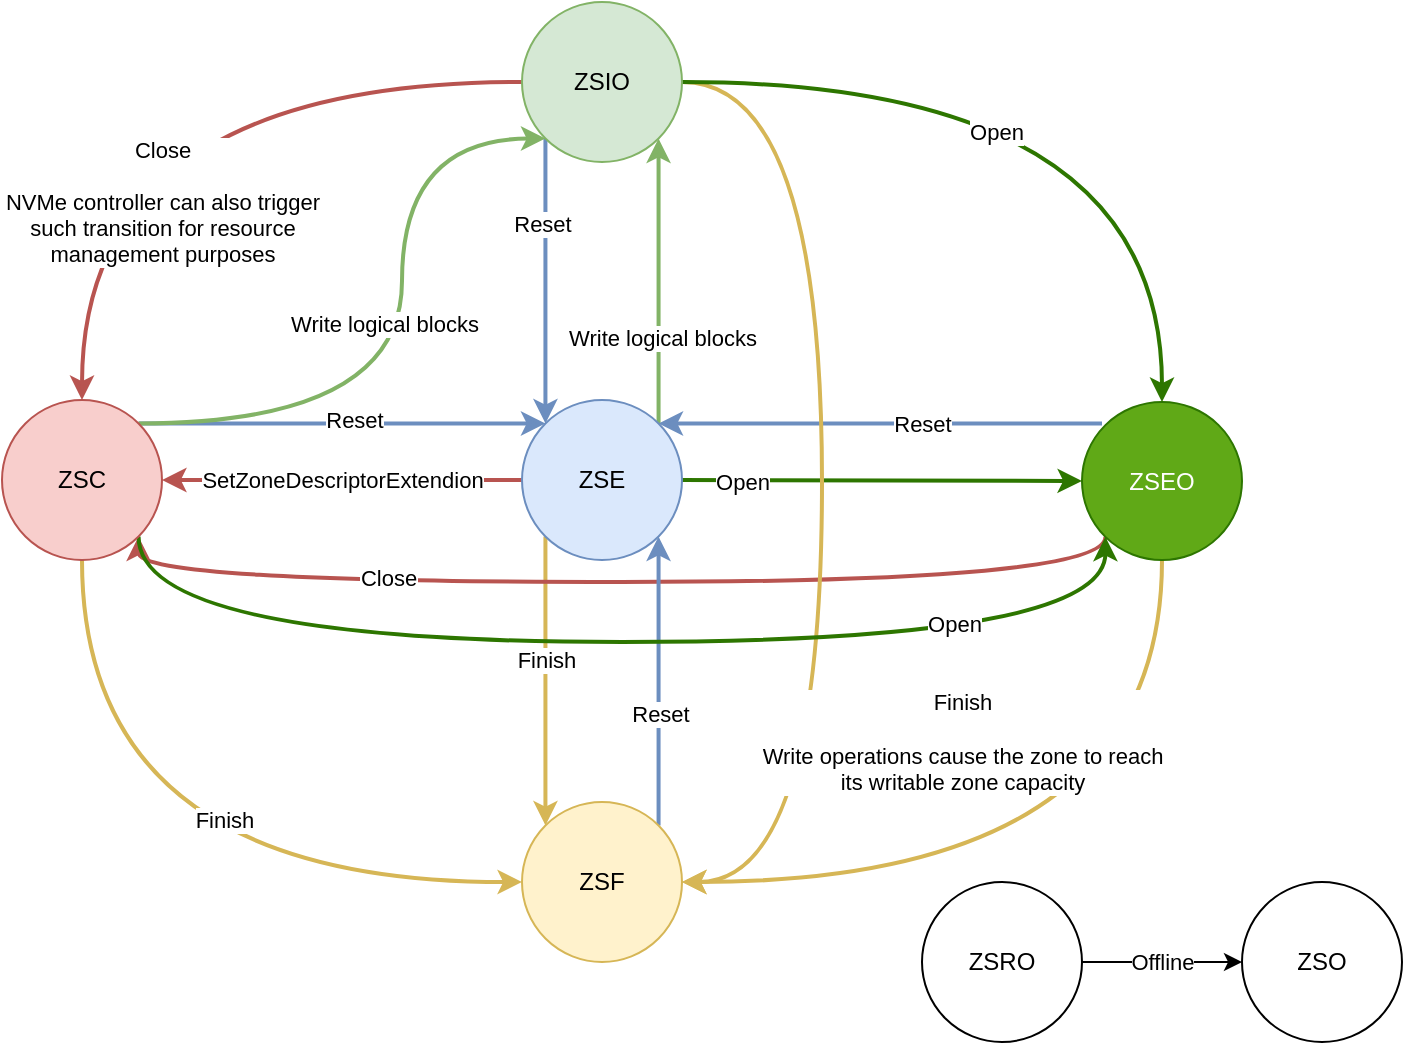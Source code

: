 <mxfile version="20.2.4" type="github">
  <diagram id="7LpItuyD802wiqVNHpCl" name="第 1 页">
    <mxGraphModel dx="1141" dy="590" grid="1" gridSize="10" guides="1" tooltips="1" connect="1" arrows="1" fold="1" page="1" pageScale="1" pageWidth="827" pageHeight="583" math="0" shadow="0">
      <root>
        <mxCell id="0" />
        <mxCell id="1" parent="0" />
        <mxCell id="wRUD_2nduT-e4Fm6Iaf2-6" style="edgeStyle=orthogonalEdgeStyle;rounded=0;orthogonalLoop=1;jettySize=auto;html=1;exitX=1;exitY=0.5;exitDx=0;exitDy=0;curved=1;fillColor=#60a917;strokeColor=#2D7600;strokeWidth=2;" edge="1" parent="1" source="wRUD_2nduT-e4Fm6Iaf2-1" target="wRUD_2nduT-e4Fm6Iaf2-2">
          <mxGeometry relative="1" as="geometry" />
        </mxCell>
        <mxCell id="wRUD_2nduT-e4Fm6Iaf2-8" value="Open" style="edgeLabel;html=1;align=center;verticalAlign=middle;resizable=0;points=[];" vertex="1" connectable="0" parent="wRUD_2nduT-e4Fm6Iaf2-6">
          <mxGeometry x="0.04" relative="1" as="geometry">
            <mxPoint x="-74" as="offset" />
          </mxGeometry>
        </mxCell>
        <mxCell id="wRUD_2nduT-e4Fm6Iaf2-9" style="edgeStyle=orthogonalEdgeStyle;curved=1;rounded=0;orthogonalLoop=1;jettySize=auto;html=1;exitX=1;exitY=0;exitDx=0;exitDy=0;entryX=1;entryY=1;entryDx=0;entryDy=0;strokeWidth=2;fillColor=#d5e8d4;strokeColor=#82b366;" edge="1" parent="1" source="wRUD_2nduT-e4Fm6Iaf2-1" target="wRUD_2nduT-e4Fm6Iaf2-4">
          <mxGeometry relative="1" as="geometry" />
        </mxCell>
        <mxCell id="wRUD_2nduT-e4Fm6Iaf2-10" value="Write logical blocks" style="edgeLabel;html=1;align=center;verticalAlign=middle;resizable=0;points=[];" vertex="1" connectable="0" parent="wRUD_2nduT-e4Fm6Iaf2-9">
          <mxGeometry x="0.093" y="-1" relative="1" as="geometry">
            <mxPoint y="35" as="offset" />
          </mxGeometry>
        </mxCell>
        <mxCell id="wRUD_2nduT-e4Fm6Iaf2-12" value="SetZoneDescriptorExtendion&lt;br&gt;" style="edgeStyle=orthogonalEdgeStyle;curved=1;rounded=0;orthogonalLoop=1;jettySize=auto;html=1;exitX=0;exitY=0.5;exitDx=0;exitDy=0;entryX=1;entryY=0.5;entryDx=0;entryDy=0;strokeWidth=2;fillColor=#f8cecc;strokeColor=#b85450;" edge="1" parent="1" source="wRUD_2nduT-e4Fm6Iaf2-1" target="wRUD_2nduT-e4Fm6Iaf2-11">
          <mxGeometry relative="1" as="geometry" />
        </mxCell>
        <mxCell id="wRUD_2nduT-e4Fm6Iaf2-13" style="edgeStyle=orthogonalEdgeStyle;curved=1;rounded=0;orthogonalLoop=1;jettySize=auto;html=1;exitX=0;exitY=1;exitDx=0;exitDy=0;entryX=0;entryY=0;entryDx=0;entryDy=0;fillColor=#fff2cc;strokeColor=#d6b656;strokeWidth=2;" edge="1" parent="1" source="wRUD_2nduT-e4Fm6Iaf2-1" target="wRUD_2nduT-e4Fm6Iaf2-3">
          <mxGeometry relative="1" as="geometry" />
        </mxCell>
        <mxCell id="wRUD_2nduT-e4Fm6Iaf2-14" value="Finish" style="edgeLabel;html=1;align=center;verticalAlign=middle;resizable=0;points=[];" vertex="1" connectable="0" parent="wRUD_2nduT-e4Fm6Iaf2-13">
          <mxGeometry x="-0.147" y="-19" relative="1" as="geometry">
            <mxPoint x="19" as="offset" />
          </mxGeometry>
        </mxCell>
        <mxCell id="wRUD_2nduT-e4Fm6Iaf2-1" value="ZSE" style="ellipse;whiteSpace=wrap;html=1;fillColor=#dae8fc;strokeColor=#6c8ebf;" vertex="1" parent="1">
          <mxGeometry x="320" y="239" width="80" height="80" as="geometry" />
        </mxCell>
        <mxCell id="wRUD_2nduT-e4Fm6Iaf2-22" style="edgeStyle=orthogonalEdgeStyle;curved=1;rounded=0;orthogonalLoop=1;jettySize=auto;html=1;exitX=0.125;exitY=0.136;exitDx=0;exitDy=0;entryX=1;entryY=0;entryDx=0;entryDy=0;exitPerimeter=0;fillColor=#dae8fc;strokeColor=#6c8ebf;strokeWidth=2;" edge="1" parent="1" source="wRUD_2nduT-e4Fm6Iaf2-2" target="wRUD_2nduT-e4Fm6Iaf2-1">
          <mxGeometry relative="1" as="geometry" />
        </mxCell>
        <mxCell id="wRUD_2nduT-e4Fm6Iaf2-23" value="Reset" style="edgeLabel;html=1;align=center;verticalAlign=middle;resizable=0;points=[];" vertex="1" connectable="0" parent="wRUD_2nduT-e4Fm6Iaf2-22">
          <mxGeometry x="-0.183" relative="1" as="geometry">
            <mxPoint as="offset" />
          </mxGeometry>
        </mxCell>
        <mxCell id="wRUD_2nduT-e4Fm6Iaf2-26" style="edgeStyle=orthogonalEdgeStyle;curved=1;rounded=0;orthogonalLoop=1;jettySize=auto;html=1;exitX=0.5;exitY=1;exitDx=0;exitDy=0;entryX=1;entryY=0.5;entryDx=0;entryDy=0;fillColor=#fff2cc;strokeColor=#d6b656;strokeWidth=2;" edge="1" parent="1" source="wRUD_2nduT-e4Fm6Iaf2-2" target="wRUD_2nduT-e4Fm6Iaf2-3">
          <mxGeometry relative="1" as="geometry" />
        </mxCell>
        <mxCell id="wRUD_2nduT-e4Fm6Iaf2-47" style="edgeStyle=orthogonalEdgeStyle;curved=1;rounded=0;orthogonalLoop=1;jettySize=auto;html=1;exitX=0;exitY=1;exitDx=0;exitDy=0;entryX=1;entryY=1;entryDx=0;entryDy=0;fillColor=#f8cecc;strokeColor=#b85450;strokeWidth=2;" edge="1" parent="1" source="wRUD_2nduT-e4Fm6Iaf2-2" target="wRUD_2nduT-e4Fm6Iaf2-11">
          <mxGeometry relative="1" as="geometry">
            <Array as="points">
              <mxPoint x="612" y="330" />
              <mxPoint x="128" y="330" />
            </Array>
          </mxGeometry>
        </mxCell>
        <mxCell id="wRUD_2nduT-e4Fm6Iaf2-51" value="Close" style="edgeLabel;html=1;align=center;verticalAlign=middle;resizable=0;points=[];fontColor=#000000;" vertex="1" connectable="0" parent="wRUD_2nduT-e4Fm6Iaf2-47">
          <mxGeometry x="0.445" y="-2" relative="1" as="geometry">
            <mxPoint as="offset" />
          </mxGeometry>
        </mxCell>
        <mxCell id="wRUD_2nduT-e4Fm6Iaf2-2" value="ZSEO" style="ellipse;whiteSpace=wrap;html=1;fillColor=#60a917;strokeColor=#2D7600;fontColor=#ffffff;" vertex="1" parent="1">
          <mxGeometry x="600" y="240" width="80" height="79" as="geometry" />
        </mxCell>
        <mxCell id="wRUD_2nduT-e4Fm6Iaf2-36" style="edgeStyle=orthogonalEdgeStyle;curved=1;rounded=0;orthogonalLoop=1;jettySize=auto;html=1;exitX=1;exitY=0;exitDx=0;exitDy=0;entryX=1;entryY=1;entryDx=0;entryDy=0;fillColor=#dae8fc;strokeColor=#6c8ebf;strokeWidth=2;" edge="1" parent="1" source="wRUD_2nduT-e4Fm6Iaf2-3" target="wRUD_2nduT-e4Fm6Iaf2-1">
          <mxGeometry relative="1" as="geometry" />
        </mxCell>
        <mxCell id="wRUD_2nduT-e4Fm6Iaf2-37" value="Reset" style="edgeLabel;html=1;align=center;verticalAlign=middle;resizable=0;points=[];" vertex="1" connectable="0" parent="wRUD_2nduT-e4Fm6Iaf2-36">
          <mxGeometry x="-0.231" relative="1" as="geometry">
            <mxPoint as="offset" />
          </mxGeometry>
        </mxCell>
        <mxCell id="wRUD_2nduT-e4Fm6Iaf2-3" value="ZSF" style="ellipse;whiteSpace=wrap;html=1;fillColor=#fff2cc;strokeColor=#d6b656;" vertex="1" parent="1">
          <mxGeometry x="320" y="440" width="80" height="80" as="geometry" />
        </mxCell>
        <mxCell id="wRUD_2nduT-e4Fm6Iaf2-15" style="edgeStyle=orthogonalEdgeStyle;curved=1;rounded=0;orthogonalLoop=1;jettySize=auto;html=1;exitX=0;exitY=1;exitDx=0;exitDy=0;entryX=0;entryY=0;entryDx=0;entryDy=0;fillColor=#dae8fc;strokeColor=#6c8ebf;strokeWidth=2;" edge="1" parent="1" source="wRUD_2nduT-e4Fm6Iaf2-4" target="wRUD_2nduT-e4Fm6Iaf2-1">
          <mxGeometry relative="1" as="geometry" />
        </mxCell>
        <mxCell id="wRUD_2nduT-e4Fm6Iaf2-16" value="Reset" style="edgeLabel;html=1;align=center;verticalAlign=middle;resizable=0;points=[];" vertex="1" connectable="0" parent="wRUD_2nduT-e4Fm6Iaf2-15">
          <mxGeometry x="-0.031" y="28" relative="1" as="geometry">
            <mxPoint x="-30" y="-27" as="offset" />
          </mxGeometry>
        </mxCell>
        <mxCell id="wRUD_2nduT-e4Fm6Iaf2-18" style="edgeStyle=orthogonalEdgeStyle;curved=1;rounded=0;orthogonalLoop=1;jettySize=auto;html=1;exitX=0;exitY=0.5;exitDx=0;exitDy=0;entryX=0.5;entryY=0;entryDx=0;entryDy=0;fillColor=#f8cecc;strokeColor=#b85450;strokeWidth=2;" edge="1" parent="1" source="wRUD_2nduT-e4Fm6Iaf2-4" target="wRUD_2nduT-e4Fm6Iaf2-11">
          <mxGeometry relative="1" as="geometry" />
        </mxCell>
        <mxCell id="wRUD_2nduT-e4Fm6Iaf2-19" value="Close&lt;br&gt;&lt;br&gt;NVMe controller can also trigger &lt;br&gt;such transition for resource &lt;br&gt;management purposes" style="edgeLabel;html=1;align=center;verticalAlign=middle;resizable=0;points=[];" vertex="1" connectable="0" parent="wRUD_2nduT-e4Fm6Iaf2-18">
          <mxGeometry x="-0.224" y="28" relative="1" as="geometry">
            <mxPoint x="-33" y="32" as="offset" />
          </mxGeometry>
        </mxCell>
        <mxCell id="wRUD_2nduT-e4Fm6Iaf2-20" style="edgeStyle=orthogonalEdgeStyle;curved=1;rounded=0;orthogonalLoop=1;jettySize=auto;html=1;exitX=1;exitY=0.5;exitDx=0;exitDy=0;entryX=1;entryY=0.5;entryDx=0;entryDy=0;fillColor=#fff2cc;strokeColor=#d6b656;strokeWidth=2;" edge="1" parent="1" source="wRUD_2nduT-e4Fm6Iaf2-4" target="wRUD_2nduT-e4Fm6Iaf2-3">
          <mxGeometry relative="1" as="geometry">
            <Array as="points">
              <mxPoint x="470" y="80" />
              <mxPoint x="470" y="480" />
            </Array>
          </mxGeometry>
        </mxCell>
        <mxCell id="wRUD_2nduT-e4Fm6Iaf2-21" value="Finish&lt;br&gt;&lt;br&gt;Write operations cause the zone to reach &lt;br&gt;its writable zone capacity" style="edgeLabel;html=1;align=center;verticalAlign=middle;resizable=0;points=[];" vertex="1" connectable="0" parent="wRUD_2nduT-e4Fm6Iaf2-20">
          <mxGeometry x="0.226" relative="1" as="geometry">
            <mxPoint x="70" y="69" as="offset" />
          </mxGeometry>
        </mxCell>
        <mxCell id="wRUD_2nduT-e4Fm6Iaf2-49" style="edgeStyle=orthogonalEdgeStyle;curved=1;rounded=0;orthogonalLoop=1;jettySize=auto;html=1;exitX=1;exitY=0.5;exitDx=0;exitDy=0;entryX=0.5;entryY=0;entryDx=0;entryDy=0;fillColor=#60a917;strokeColor=#2D7600;strokeWidth=2;" edge="1" parent="1" source="wRUD_2nduT-e4Fm6Iaf2-4" target="wRUD_2nduT-e4Fm6Iaf2-2">
          <mxGeometry relative="1" as="geometry" />
        </mxCell>
        <mxCell id="wRUD_2nduT-e4Fm6Iaf2-50" value="Open" style="edgeLabel;html=1;align=center;verticalAlign=middle;resizable=0;points=[];" vertex="1" connectable="0" parent="wRUD_2nduT-e4Fm6Iaf2-49">
          <mxGeometry x="-0.215" y="-25" relative="1" as="geometry">
            <mxPoint as="offset" />
          </mxGeometry>
        </mxCell>
        <mxCell id="wRUD_2nduT-e4Fm6Iaf2-4" value="ZSIO" style="ellipse;whiteSpace=wrap;html=1;fillColor=#d5e8d4;strokeColor=#82b366;" vertex="1" parent="1">
          <mxGeometry x="320" y="40" width="80" height="80" as="geometry" />
        </mxCell>
        <mxCell id="wRUD_2nduT-e4Fm6Iaf2-27" style="edgeStyle=orthogonalEdgeStyle;curved=1;rounded=0;orthogonalLoop=1;jettySize=auto;html=1;exitX=1;exitY=0;exitDx=0;exitDy=0;entryX=0;entryY=0;entryDx=0;entryDy=0;fillColor=#dae8fc;strokeColor=#6c8ebf;strokeWidth=2;" edge="1" parent="1" source="wRUD_2nduT-e4Fm6Iaf2-11" target="wRUD_2nduT-e4Fm6Iaf2-1">
          <mxGeometry relative="1" as="geometry" />
        </mxCell>
        <mxCell id="wRUD_2nduT-e4Fm6Iaf2-28" value="Reset" style="edgeLabel;html=1;align=center;verticalAlign=middle;resizable=0;points=[];" vertex="1" connectable="0" parent="wRUD_2nduT-e4Fm6Iaf2-27">
          <mxGeometry x="0.116" y="-1" relative="1" as="geometry">
            <mxPoint x="-6" y="-3" as="offset" />
          </mxGeometry>
        </mxCell>
        <mxCell id="wRUD_2nduT-e4Fm6Iaf2-29" style="edgeStyle=orthogonalEdgeStyle;curved=1;rounded=0;orthogonalLoop=1;jettySize=auto;html=1;exitX=1;exitY=0;exitDx=0;exitDy=0;entryX=0;entryY=1;entryDx=0;entryDy=0;strokeWidth=2;fillColor=#d5e8d4;strokeColor=#82b366;" edge="1" parent="1" source="wRUD_2nduT-e4Fm6Iaf2-11" target="wRUD_2nduT-e4Fm6Iaf2-4">
          <mxGeometry relative="1" as="geometry">
            <Array as="points">
              <mxPoint x="260" y="251" />
              <mxPoint x="260" y="108" />
            </Array>
          </mxGeometry>
        </mxCell>
        <mxCell id="wRUD_2nduT-e4Fm6Iaf2-30" value="Write logical blocks" style="edgeLabel;html=1;align=center;verticalAlign=middle;resizable=0;points=[];" vertex="1" connectable="0" parent="wRUD_2nduT-e4Fm6Iaf2-29">
          <mxGeometry x="-0.011" y="9" relative="1" as="geometry">
            <mxPoint y="-11" as="offset" />
          </mxGeometry>
        </mxCell>
        <mxCell id="wRUD_2nduT-e4Fm6Iaf2-32" style="edgeStyle=orthogonalEdgeStyle;curved=1;rounded=0;orthogonalLoop=1;jettySize=auto;html=1;exitX=1;exitY=1;exitDx=0;exitDy=0;entryX=0;entryY=1;entryDx=0;entryDy=0;fillColor=#60a917;strokeColor=#2D7600;strokeWidth=2;" edge="1" parent="1" source="wRUD_2nduT-e4Fm6Iaf2-11" target="wRUD_2nduT-e4Fm6Iaf2-2">
          <mxGeometry relative="1" as="geometry">
            <Array as="points">
              <mxPoint x="128" y="360" />
              <mxPoint x="612" y="360" />
            </Array>
          </mxGeometry>
        </mxCell>
        <mxCell id="wRUD_2nduT-e4Fm6Iaf2-52" value="Open" style="edgeLabel;html=1;align=center;verticalAlign=middle;resizable=0;points=[];fontColor=#000000;" vertex="1" connectable="0" parent="wRUD_2nduT-e4Fm6Iaf2-32">
          <mxGeometry x="0.562" y="9" relative="1" as="geometry">
            <mxPoint as="offset" />
          </mxGeometry>
        </mxCell>
        <mxCell id="wRUD_2nduT-e4Fm6Iaf2-34" style="edgeStyle=orthogonalEdgeStyle;curved=1;rounded=0;orthogonalLoop=1;jettySize=auto;html=1;exitX=0.5;exitY=1;exitDx=0;exitDy=0;entryX=0;entryY=0.5;entryDx=0;entryDy=0;fillColor=#fff2cc;strokeColor=#d6b656;strokeWidth=2;" edge="1" parent="1" source="wRUD_2nduT-e4Fm6Iaf2-11" target="wRUD_2nduT-e4Fm6Iaf2-3">
          <mxGeometry relative="1" as="geometry" />
        </mxCell>
        <mxCell id="wRUD_2nduT-e4Fm6Iaf2-35" value="Finish" style="edgeLabel;html=1;align=center;verticalAlign=middle;resizable=0;points=[];" vertex="1" connectable="0" parent="wRUD_2nduT-e4Fm6Iaf2-34">
          <mxGeometry x="0.245" y="30" relative="1" as="geometry">
            <mxPoint x="-5" y="-1" as="offset" />
          </mxGeometry>
        </mxCell>
        <mxCell id="wRUD_2nduT-e4Fm6Iaf2-11" value="ZSC" style="ellipse;whiteSpace=wrap;html=1;fillColor=#f8cecc;strokeColor=#b85450;" vertex="1" parent="1">
          <mxGeometry x="60" y="239" width="80" height="80" as="geometry" />
        </mxCell>
        <mxCell id="wRUD_2nduT-e4Fm6Iaf2-40" value="Offline" style="edgeStyle=orthogonalEdgeStyle;curved=1;rounded=0;orthogonalLoop=1;jettySize=auto;html=1;exitX=1;exitY=0.5;exitDx=0;exitDy=0;entryX=0;entryY=0.5;entryDx=0;entryDy=0;" edge="1" parent="1" source="wRUD_2nduT-e4Fm6Iaf2-38" target="wRUD_2nduT-e4Fm6Iaf2-39">
          <mxGeometry relative="1" as="geometry" />
        </mxCell>
        <mxCell id="wRUD_2nduT-e4Fm6Iaf2-38" value="ZSRO" style="ellipse;whiteSpace=wrap;html=1;" vertex="1" parent="1">
          <mxGeometry x="520" y="480" width="80" height="80" as="geometry" />
        </mxCell>
        <mxCell id="wRUD_2nduT-e4Fm6Iaf2-39" value="ZSO" style="ellipse;whiteSpace=wrap;html=1;" vertex="1" parent="1">
          <mxGeometry x="680" y="480" width="80" height="80" as="geometry" />
        </mxCell>
      </root>
    </mxGraphModel>
  </diagram>
</mxfile>
